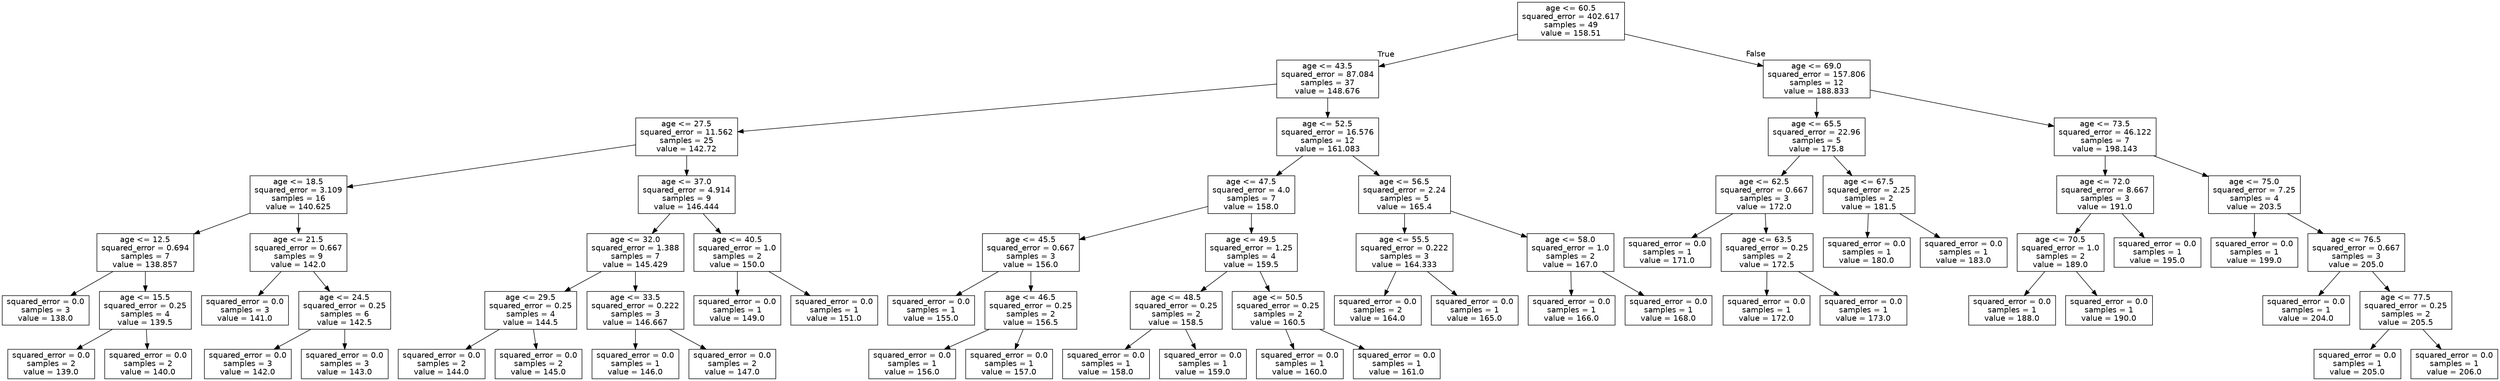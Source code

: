 digraph Tree {
node [shape=box, fontname="helvetica"] ;
edge [fontname="helvetica"] ;
0 [label="age <= 60.5\nsquared_error = 402.617\nsamples = 49\nvalue = 158.51"] ;
1 [label="age <= 43.5\nsquared_error = 87.084\nsamples = 37\nvalue = 148.676"] ;
0 -> 1 [labeldistance=2.5, labelangle=45, headlabel="True"] ;
2 [label="age <= 27.5\nsquared_error = 11.562\nsamples = 25\nvalue = 142.72"] ;
1 -> 2 ;
3 [label="age <= 18.5\nsquared_error = 3.109\nsamples = 16\nvalue = 140.625"] ;
2 -> 3 ;
4 [label="age <= 12.5\nsquared_error = 0.694\nsamples = 7\nvalue = 138.857"] ;
3 -> 4 ;
5 [label="squared_error = 0.0\nsamples = 3\nvalue = 138.0"] ;
4 -> 5 ;
6 [label="age <= 15.5\nsquared_error = 0.25\nsamples = 4\nvalue = 139.5"] ;
4 -> 6 ;
7 [label="squared_error = 0.0\nsamples = 2\nvalue = 139.0"] ;
6 -> 7 ;
8 [label="squared_error = 0.0\nsamples = 2\nvalue = 140.0"] ;
6 -> 8 ;
9 [label="age <= 21.5\nsquared_error = 0.667\nsamples = 9\nvalue = 142.0"] ;
3 -> 9 ;
10 [label="squared_error = 0.0\nsamples = 3\nvalue = 141.0"] ;
9 -> 10 ;
11 [label="age <= 24.5\nsquared_error = 0.25\nsamples = 6\nvalue = 142.5"] ;
9 -> 11 ;
12 [label="squared_error = 0.0\nsamples = 3\nvalue = 142.0"] ;
11 -> 12 ;
13 [label="squared_error = 0.0\nsamples = 3\nvalue = 143.0"] ;
11 -> 13 ;
14 [label="age <= 37.0\nsquared_error = 4.914\nsamples = 9\nvalue = 146.444"] ;
2 -> 14 ;
15 [label="age <= 32.0\nsquared_error = 1.388\nsamples = 7\nvalue = 145.429"] ;
14 -> 15 ;
16 [label="age <= 29.5\nsquared_error = 0.25\nsamples = 4\nvalue = 144.5"] ;
15 -> 16 ;
17 [label="squared_error = 0.0\nsamples = 2\nvalue = 144.0"] ;
16 -> 17 ;
18 [label="squared_error = 0.0\nsamples = 2\nvalue = 145.0"] ;
16 -> 18 ;
19 [label="age <= 33.5\nsquared_error = 0.222\nsamples = 3\nvalue = 146.667"] ;
15 -> 19 ;
20 [label="squared_error = 0.0\nsamples = 1\nvalue = 146.0"] ;
19 -> 20 ;
21 [label="squared_error = 0.0\nsamples = 2\nvalue = 147.0"] ;
19 -> 21 ;
22 [label="age <= 40.5\nsquared_error = 1.0\nsamples = 2\nvalue = 150.0"] ;
14 -> 22 ;
23 [label="squared_error = 0.0\nsamples = 1\nvalue = 149.0"] ;
22 -> 23 ;
24 [label="squared_error = 0.0\nsamples = 1\nvalue = 151.0"] ;
22 -> 24 ;
25 [label="age <= 52.5\nsquared_error = 16.576\nsamples = 12\nvalue = 161.083"] ;
1 -> 25 ;
26 [label="age <= 47.5\nsquared_error = 4.0\nsamples = 7\nvalue = 158.0"] ;
25 -> 26 ;
27 [label="age <= 45.5\nsquared_error = 0.667\nsamples = 3\nvalue = 156.0"] ;
26 -> 27 ;
28 [label="squared_error = 0.0\nsamples = 1\nvalue = 155.0"] ;
27 -> 28 ;
29 [label="age <= 46.5\nsquared_error = 0.25\nsamples = 2\nvalue = 156.5"] ;
27 -> 29 ;
30 [label="squared_error = 0.0\nsamples = 1\nvalue = 156.0"] ;
29 -> 30 ;
31 [label="squared_error = 0.0\nsamples = 1\nvalue = 157.0"] ;
29 -> 31 ;
32 [label="age <= 49.5\nsquared_error = 1.25\nsamples = 4\nvalue = 159.5"] ;
26 -> 32 ;
33 [label="age <= 48.5\nsquared_error = 0.25\nsamples = 2\nvalue = 158.5"] ;
32 -> 33 ;
34 [label="squared_error = 0.0\nsamples = 1\nvalue = 158.0"] ;
33 -> 34 ;
35 [label="squared_error = 0.0\nsamples = 1\nvalue = 159.0"] ;
33 -> 35 ;
36 [label="age <= 50.5\nsquared_error = 0.25\nsamples = 2\nvalue = 160.5"] ;
32 -> 36 ;
37 [label="squared_error = 0.0\nsamples = 1\nvalue = 160.0"] ;
36 -> 37 ;
38 [label="squared_error = 0.0\nsamples = 1\nvalue = 161.0"] ;
36 -> 38 ;
39 [label="age <= 56.5\nsquared_error = 2.24\nsamples = 5\nvalue = 165.4"] ;
25 -> 39 ;
40 [label="age <= 55.5\nsquared_error = 0.222\nsamples = 3\nvalue = 164.333"] ;
39 -> 40 ;
41 [label="squared_error = 0.0\nsamples = 2\nvalue = 164.0"] ;
40 -> 41 ;
42 [label="squared_error = 0.0\nsamples = 1\nvalue = 165.0"] ;
40 -> 42 ;
43 [label="age <= 58.0\nsquared_error = 1.0\nsamples = 2\nvalue = 167.0"] ;
39 -> 43 ;
44 [label="squared_error = 0.0\nsamples = 1\nvalue = 166.0"] ;
43 -> 44 ;
45 [label="squared_error = 0.0\nsamples = 1\nvalue = 168.0"] ;
43 -> 45 ;
46 [label="age <= 69.0\nsquared_error = 157.806\nsamples = 12\nvalue = 188.833"] ;
0 -> 46 [labeldistance=2.5, labelangle=-45, headlabel="False"] ;
47 [label="age <= 65.5\nsquared_error = 22.96\nsamples = 5\nvalue = 175.8"] ;
46 -> 47 ;
48 [label="age <= 62.5\nsquared_error = 0.667\nsamples = 3\nvalue = 172.0"] ;
47 -> 48 ;
49 [label="squared_error = 0.0\nsamples = 1\nvalue = 171.0"] ;
48 -> 49 ;
50 [label="age <= 63.5\nsquared_error = 0.25\nsamples = 2\nvalue = 172.5"] ;
48 -> 50 ;
51 [label="squared_error = 0.0\nsamples = 1\nvalue = 172.0"] ;
50 -> 51 ;
52 [label="squared_error = 0.0\nsamples = 1\nvalue = 173.0"] ;
50 -> 52 ;
53 [label="age <= 67.5\nsquared_error = 2.25\nsamples = 2\nvalue = 181.5"] ;
47 -> 53 ;
54 [label="squared_error = 0.0\nsamples = 1\nvalue = 180.0"] ;
53 -> 54 ;
55 [label="squared_error = 0.0\nsamples = 1\nvalue = 183.0"] ;
53 -> 55 ;
56 [label="age <= 73.5\nsquared_error = 46.122\nsamples = 7\nvalue = 198.143"] ;
46 -> 56 ;
57 [label="age <= 72.0\nsquared_error = 8.667\nsamples = 3\nvalue = 191.0"] ;
56 -> 57 ;
58 [label="age <= 70.5\nsquared_error = 1.0\nsamples = 2\nvalue = 189.0"] ;
57 -> 58 ;
59 [label="squared_error = 0.0\nsamples = 1\nvalue = 188.0"] ;
58 -> 59 ;
60 [label="squared_error = 0.0\nsamples = 1\nvalue = 190.0"] ;
58 -> 60 ;
61 [label="squared_error = 0.0\nsamples = 1\nvalue = 195.0"] ;
57 -> 61 ;
62 [label="age <= 75.0\nsquared_error = 7.25\nsamples = 4\nvalue = 203.5"] ;
56 -> 62 ;
63 [label="squared_error = 0.0\nsamples = 1\nvalue = 199.0"] ;
62 -> 63 ;
64 [label="age <= 76.5\nsquared_error = 0.667\nsamples = 3\nvalue = 205.0"] ;
62 -> 64 ;
65 [label="squared_error = 0.0\nsamples = 1\nvalue = 204.0"] ;
64 -> 65 ;
66 [label="age <= 77.5\nsquared_error = 0.25\nsamples = 2\nvalue = 205.5"] ;
64 -> 66 ;
67 [label="squared_error = 0.0\nsamples = 1\nvalue = 205.0"] ;
66 -> 67 ;
68 [label="squared_error = 0.0\nsamples = 1\nvalue = 206.0"] ;
66 -> 68 ;
}